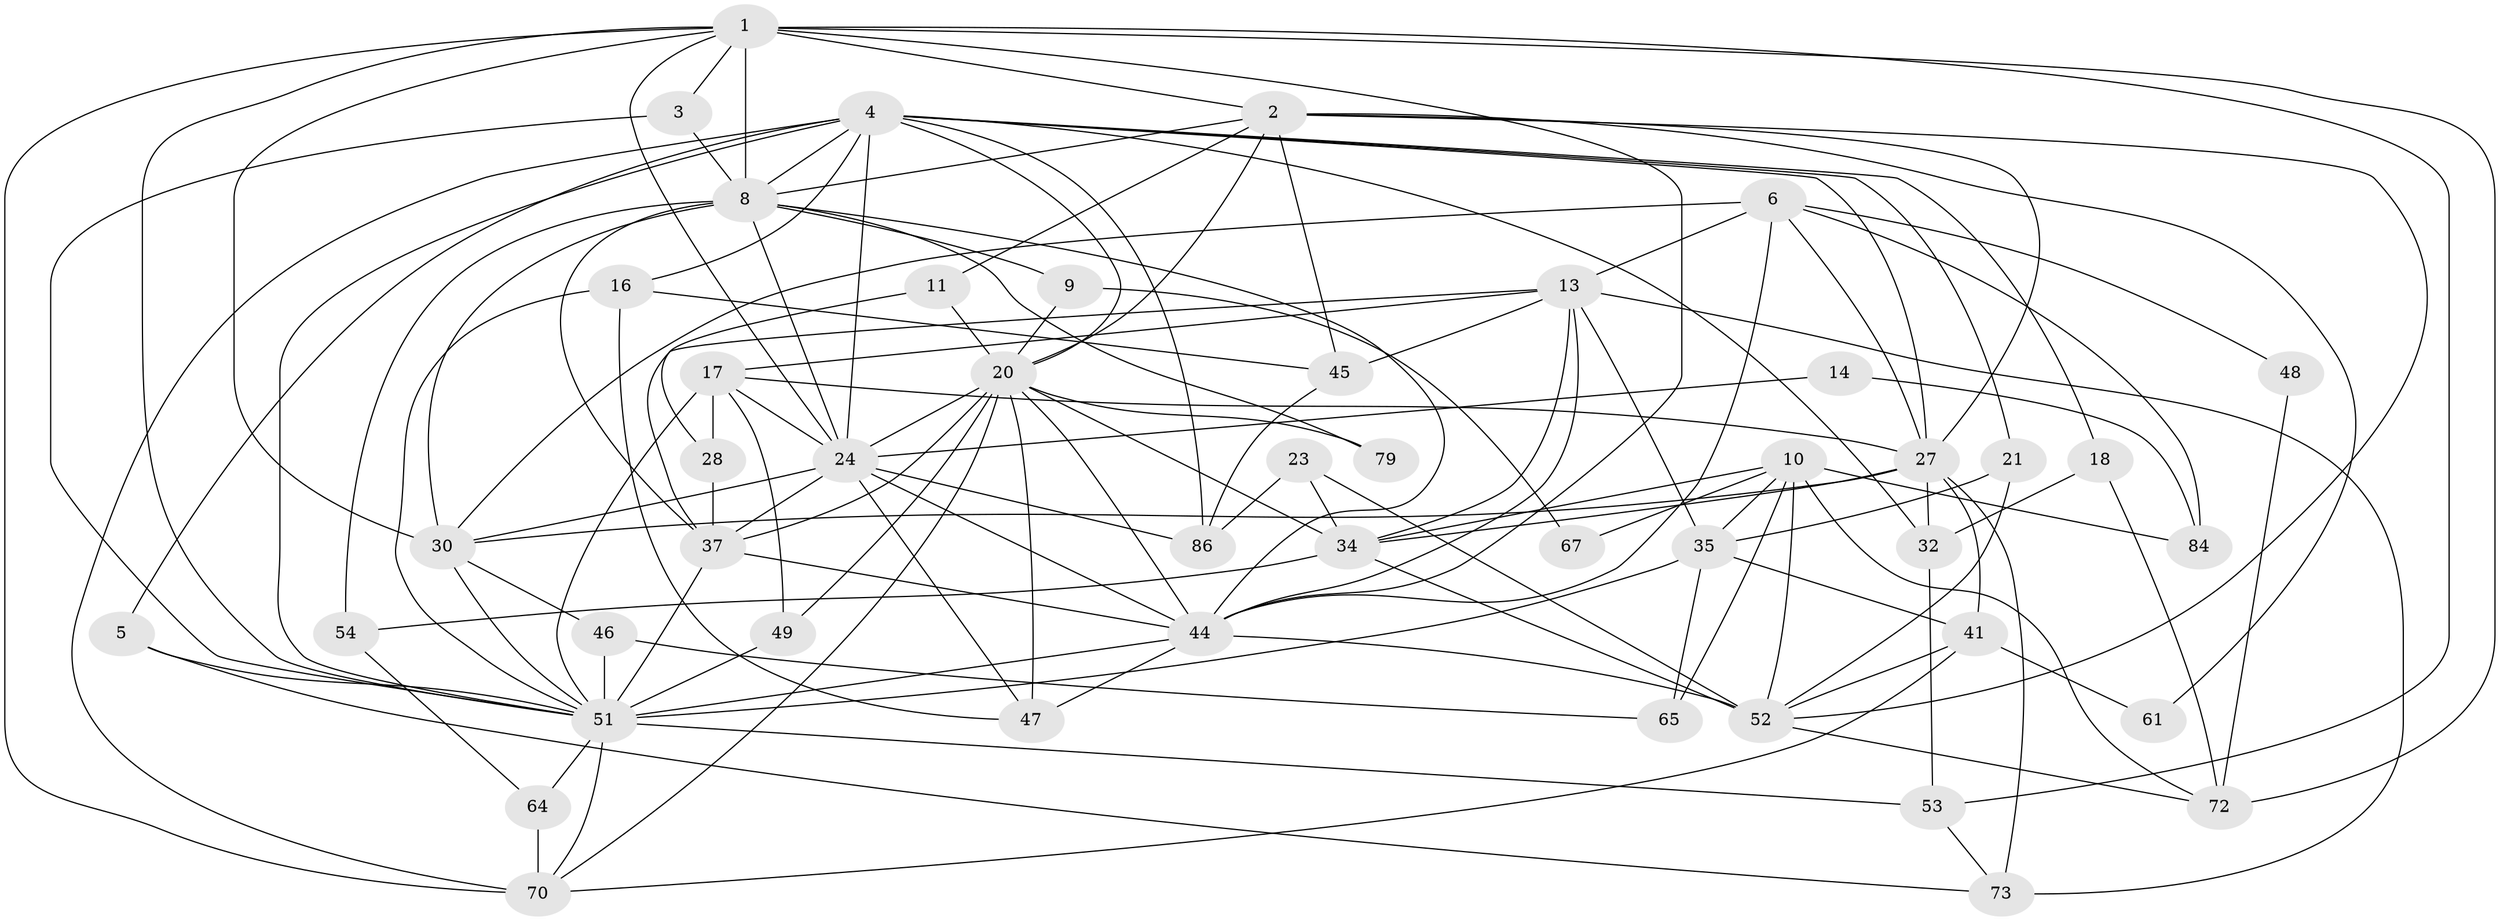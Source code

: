 // original degree distribution, {4: 0.3157894736842105, 7: 0.042105263157894736, 3: 0.3157894736842105, 6: 0.08421052631578947, 2: 0.09473684210526316, 5: 0.12631578947368421, 8: 0.021052631578947368}
// Generated by graph-tools (version 1.1) at 2025/15/03/09/25 04:15:04]
// undirected, 47 vertices, 128 edges
graph export_dot {
graph [start="1"]
  node [color=gray90,style=filled];
  1 [super="+12+39"];
  2 [super="+19"];
  3;
  4 [super="+83+7+31"];
  5;
  6 [super="+59+77"];
  8 [super="+58+38"];
  9;
  10 [super="+95"];
  11;
  13 [super="+63+25"];
  14 [super="+26"];
  16 [super="+85"];
  17 [super="+69+22"];
  18;
  20 [super="+42"];
  21;
  23;
  24 [super="+29+93"];
  27 [super="+60+66"];
  28;
  30 [super="+71"];
  32;
  34 [super="+57"];
  35 [super="+36"];
  37 [super="+75"];
  41 [super="+68"];
  44 [super="+56+92"];
  45;
  46;
  47;
  48;
  49 [super="+87"];
  51 [super="+89+62+80"];
  52 [super="+76"];
  53;
  54 [super="+74"];
  61;
  64;
  65;
  67;
  70 [super="+91"];
  72;
  73;
  79;
  84;
  86;
  1 -- 70 [weight=2];
  1 -- 2 [weight=2];
  1 -- 3;
  1 -- 8 [weight=2];
  1 -- 72;
  1 -- 44;
  1 -- 53;
  1 -- 30;
  1 -- 51;
  1 -- 24;
  2 -- 11;
  2 -- 45;
  2 -- 52;
  2 -- 27;
  2 -- 61;
  2 -- 20;
  2 -- 8;
  3 -- 51;
  3 -- 8;
  4 -- 32;
  4 -- 21;
  4 -- 20;
  4 -- 16;
  4 -- 51;
  4 -- 5;
  4 -- 86;
  4 -- 8;
  4 -- 24 [weight=3];
  4 -- 18;
  4 -- 27;
  4 -- 70;
  5 -- 73;
  5 -- 51;
  6 -- 48;
  6 -- 84;
  6 -- 13;
  6 -- 30 [weight=2];
  6 -- 44;
  6 -- 27;
  8 -- 37;
  8 -- 79;
  8 -- 54;
  8 -- 30;
  8 -- 9;
  8 -- 44;
  8 -- 24;
  9 -- 67;
  9 -- 20;
  10 -- 35 [weight=2];
  10 -- 72;
  10 -- 84;
  10 -- 65;
  10 -- 34;
  10 -- 67;
  10 -- 52;
  11 -- 20;
  11 -- 28;
  13 -- 45;
  13 -- 37;
  13 -- 73;
  13 -- 44;
  13 -- 17;
  13 -- 34;
  13 -- 35;
  14 -- 24 [weight=2];
  14 -- 84;
  16 -- 51;
  16 -- 45;
  16 -- 47;
  17 -- 51;
  17 -- 24;
  17 -- 28;
  17 -- 49;
  17 -- 27;
  18 -- 32;
  18 -- 72;
  20 -- 37;
  20 -- 34;
  20 -- 70;
  20 -- 44;
  20 -- 79 [weight=2];
  20 -- 47;
  20 -- 49;
  20 -- 24 [weight=2];
  21 -- 52;
  21 -- 35;
  23 -- 86;
  23 -- 34;
  23 -- 52;
  24 -- 47;
  24 -- 37;
  24 -- 44;
  24 -- 86;
  24 -- 30;
  27 -- 32;
  27 -- 34;
  27 -- 73;
  27 -- 41;
  27 -- 30;
  28 -- 37;
  30 -- 46;
  30 -- 51;
  32 -- 53;
  34 -- 52;
  34 -- 54;
  35 -- 65;
  35 -- 51;
  35 -- 41;
  37 -- 51;
  37 -- 44;
  41 -- 52;
  41 -- 61;
  41 -- 70;
  44 -- 47;
  44 -- 51;
  44 -- 52;
  45 -- 86;
  46 -- 65;
  46 -- 51;
  48 -- 72;
  49 -- 51 [weight=2];
  51 -- 64;
  51 -- 53;
  51 -- 70;
  52 -- 72;
  53 -- 73;
  54 -- 64;
  64 -- 70;
}
